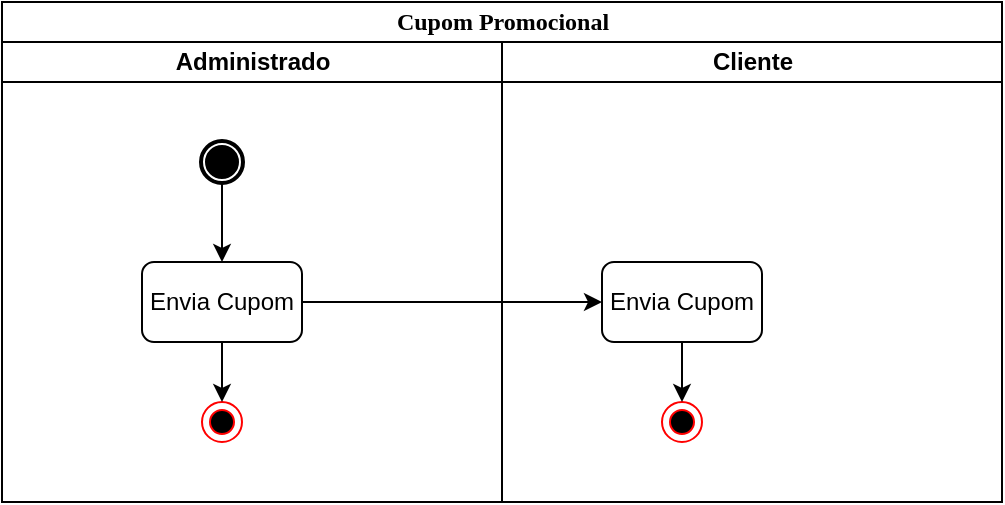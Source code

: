 <mxfile version="24.0.6" type="device">
  <diagram name="Page-1" id="0783ab3e-0a74-02c8-0abd-f7b4e66b4bec">
    <mxGraphModel dx="1120" dy="434" grid="1" gridSize="10" guides="1" tooltips="1" connect="1" arrows="1" fold="1" page="1" pageScale="1" pageWidth="850" pageHeight="1100" background="none" math="0" shadow="0">
      <root>
        <mxCell id="0" />
        <mxCell id="1" parent="0" />
        <mxCell id="VZJiaF4t0sr5_HY9sakU-1" value="Cupom Promocional" style="swimlane;html=1;childLayout=stackLayout;startSize=20;rounded=0;shadow=0;comic=0;labelBackgroundColor=none;strokeWidth=1;fontFamily=Verdana;fontSize=12;align=center;" vertex="1" parent="1">
          <mxGeometry x="200" y="20" width="500" height="250" as="geometry" />
        </mxCell>
        <mxCell id="VZJiaF4t0sr5_HY9sakU-2" value="Administrado" style="swimlane;html=1;startSize=20;" vertex="1" parent="VZJiaF4t0sr5_HY9sakU-1">
          <mxGeometry y="20" width="250" height="230" as="geometry" />
        </mxCell>
        <mxCell id="VZJiaF4t0sr5_HY9sakU-3" value="" style="shape=mxgraph.bpmn.shape;html=1;verticalLabelPosition=bottom;labelBackgroundColor=#ffffff;verticalAlign=top;perimeter=ellipsePerimeter;outline=end;symbol=terminate;rounded=0;shadow=0;comic=0;strokeWidth=1;fontFamily=Verdana;fontSize=12;align=center;" vertex="1" parent="VZJiaF4t0sr5_HY9sakU-2">
          <mxGeometry x="100" y="50" width="20" height="20" as="geometry" />
        </mxCell>
        <mxCell id="VZJiaF4t0sr5_HY9sakU-4" value="Envia Cupom" style="rounded=1;whiteSpace=wrap;html=1;" vertex="1" parent="VZJiaF4t0sr5_HY9sakU-2">
          <mxGeometry x="70" y="110" width="80" height="40" as="geometry" />
        </mxCell>
        <mxCell id="VZJiaF4t0sr5_HY9sakU-5" value="" style="ellipse;html=1;shape=endState;fillColor=#000000;strokeColor=#ff0000;" vertex="1" parent="VZJiaF4t0sr5_HY9sakU-2">
          <mxGeometry x="100" y="180" width="20" height="20" as="geometry" />
        </mxCell>
        <mxCell id="VZJiaF4t0sr5_HY9sakU-6" value="" style="endArrow=classic;html=1;rounded=0;exitX=0.5;exitY=1;exitDx=0;exitDy=0;entryX=0.5;entryY=0;entryDx=0;entryDy=0;" edge="1" parent="VZJiaF4t0sr5_HY9sakU-2" source="VZJiaF4t0sr5_HY9sakU-4" target="VZJiaF4t0sr5_HY9sakU-5">
          <mxGeometry width="50" height="50" relative="1" as="geometry">
            <mxPoint x="120" y="210" as="sourcePoint" />
            <mxPoint x="170" y="160" as="targetPoint" />
          </mxGeometry>
        </mxCell>
        <mxCell id="VZJiaF4t0sr5_HY9sakU-7" value="" style="endArrow=classic;html=1;rounded=0;exitX=0.5;exitY=1;exitDx=0;exitDy=0;entryX=0.5;entryY=0;entryDx=0;entryDy=0;" edge="1" parent="VZJiaF4t0sr5_HY9sakU-2" source="VZJiaF4t0sr5_HY9sakU-3" target="VZJiaF4t0sr5_HY9sakU-4">
          <mxGeometry width="50" height="50" relative="1" as="geometry">
            <mxPoint x="120" y="210" as="sourcePoint" />
            <mxPoint x="170" y="160" as="targetPoint" />
          </mxGeometry>
        </mxCell>
        <mxCell id="VZJiaF4t0sr5_HY9sakU-8" value="Cliente" style="swimlane;html=1;startSize=20;" vertex="1" parent="VZJiaF4t0sr5_HY9sakU-1">
          <mxGeometry x="250" y="20" width="250" height="230" as="geometry" />
        </mxCell>
        <mxCell id="VZJiaF4t0sr5_HY9sakU-9" value="Envia Cupom" style="rounded=1;whiteSpace=wrap;html=1;" vertex="1" parent="VZJiaF4t0sr5_HY9sakU-8">
          <mxGeometry x="50" y="110" width="80" height="40" as="geometry" />
        </mxCell>
        <mxCell id="VZJiaF4t0sr5_HY9sakU-10" value="" style="ellipse;html=1;shape=endState;fillColor=#000000;strokeColor=#ff0000;" vertex="1" parent="VZJiaF4t0sr5_HY9sakU-8">
          <mxGeometry x="80" y="180" width="20" height="20" as="geometry" />
        </mxCell>
        <mxCell id="VZJiaF4t0sr5_HY9sakU-11" value="" style="endArrow=classic;html=1;rounded=0;entryX=0.5;entryY=0;entryDx=0;entryDy=0;exitX=0.5;exitY=1;exitDx=0;exitDy=0;" edge="1" parent="VZJiaF4t0sr5_HY9sakU-8" source="VZJiaF4t0sr5_HY9sakU-9" target="VZJiaF4t0sr5_HY9sakU-10">
          <mxGeometry width="50" height="50" relative="1" as="geometry">
            <mxPoint x="-130" y="210" as="sourcePoint" />
            <mxPoint x="-80" y="160" as="targetPoint" />
          </mxGeometry>
        </mxCell>
        <mxCell id="VZJiaF4t0sr5_HY9sakU-12" value="" style="endArrow=classic;html=1;rounded=0;entryX=0;entryY=0.5;entryDx=0;entryDy=0;exitX=1;exitY=0.5;exitDx=0;exitDy=0;" edge="1" parent="VZJiaF4t0sr5_HY9sakU-1" source="VZJiaF4t0sr5_HY9sakU-4" target="VZJiaF4t0sr5_HY9sakU-9">
          <mxGeometry width="50" height="50" relative="1" as="geometry">
            <mxPoint x="120" y="230" as="sourcePoint" />
            <mxPoint x="170" y="180" as="targetPoint" />
          </mxGeometry>
        </mxCell>
      </root>
    </mxGraphModel>
  </diagram>
</mxfile>
